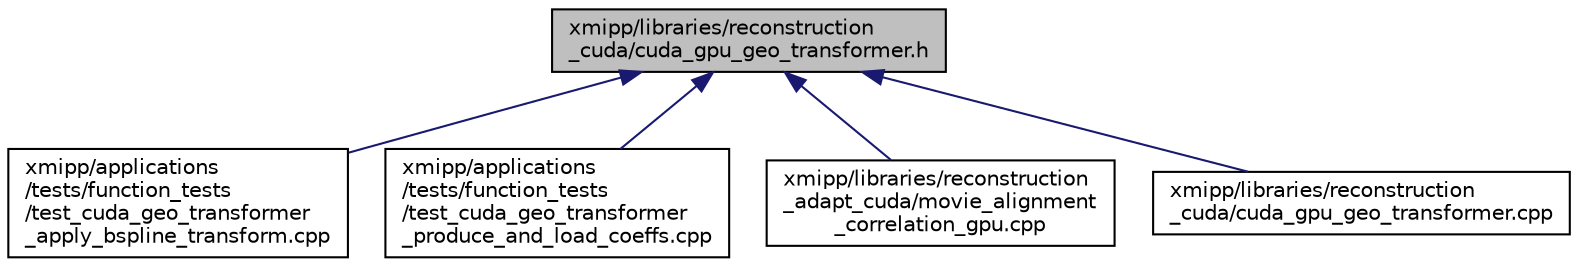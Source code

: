 digraph "xmipp/libraries/reconstruction_cuda/cuda_gpu_geo_transformer.h"
{
  edge [fontname="Helvetica",fontsize="10",labelfontname="Helvetica",labelfontsize="10"];
  node [fontname="Helvetica",fontsize="10",shape=record];
  Node67 [label="xmipp/libraries/reconstruction\l_cuda/cuda_gpu_geo_transformer.h",height=0.2,width=0.4,color="black", fillcolor="grey75", style="filled", fontcolor="black"];
  Node67 -> Node68 [dir="back",color="midnightblue",fontsize="10",style="solid",fontname="Helvetica"];
  Node68 [label="xmipp/applications\l/tests/function_tests\l/test_cuda_geo_transformer\l_apply_bspline_transform.cpp",height=0.2,width=0.4,color="black", fillcolor="white", style="filled",URL="$test__cuda__geo__transformer__apply__bspline__transform_8cpp.html"];
  Node67 -> Node69 [dir="back",color="midnightblue",fontsize="10",style="solid",fontname="Helvetica"];
  Node69 [label="xmipp/applications\l/tests/function_tests\l/test_cuda_geo_transformer\l_produce_and_load_coeffs.cpp",height=0.2,width=0.4,color="black", fillcolor="white", style="filled",URL="$test__cuda__geo__transformer__produce__and__load__coeffs_8cpp.html"];
  Node67 -> Node70 [dir="back",color="midnightblue",fontsize="10",style="solid",fontname="Helvetica"];
  Node70 [label="xmipp/libraries/reconstruction\l_adapt_cuda/movie_alignment\l_correlation_gpu.cpp",height=0.2,width=0.4,color="black", fillcolor="white", style="filled",URL="$movie__alignment__correlation__gpu_8cpp.html"];
  Node67 -> Node71 [dir="back",color="midnightblue",fontsize="10",style="solid",fontname="Helvetica"];
  Node71 [label="xmipp/libraries/reconstruction\l_cuda/cuda_gpu_geo_transformer.cpp",height=0.2,width=0.4,color="black", fillcolor="white", style="filled",URL="$cuda__gpu__geo__transformer_8cpp.html"];
}
